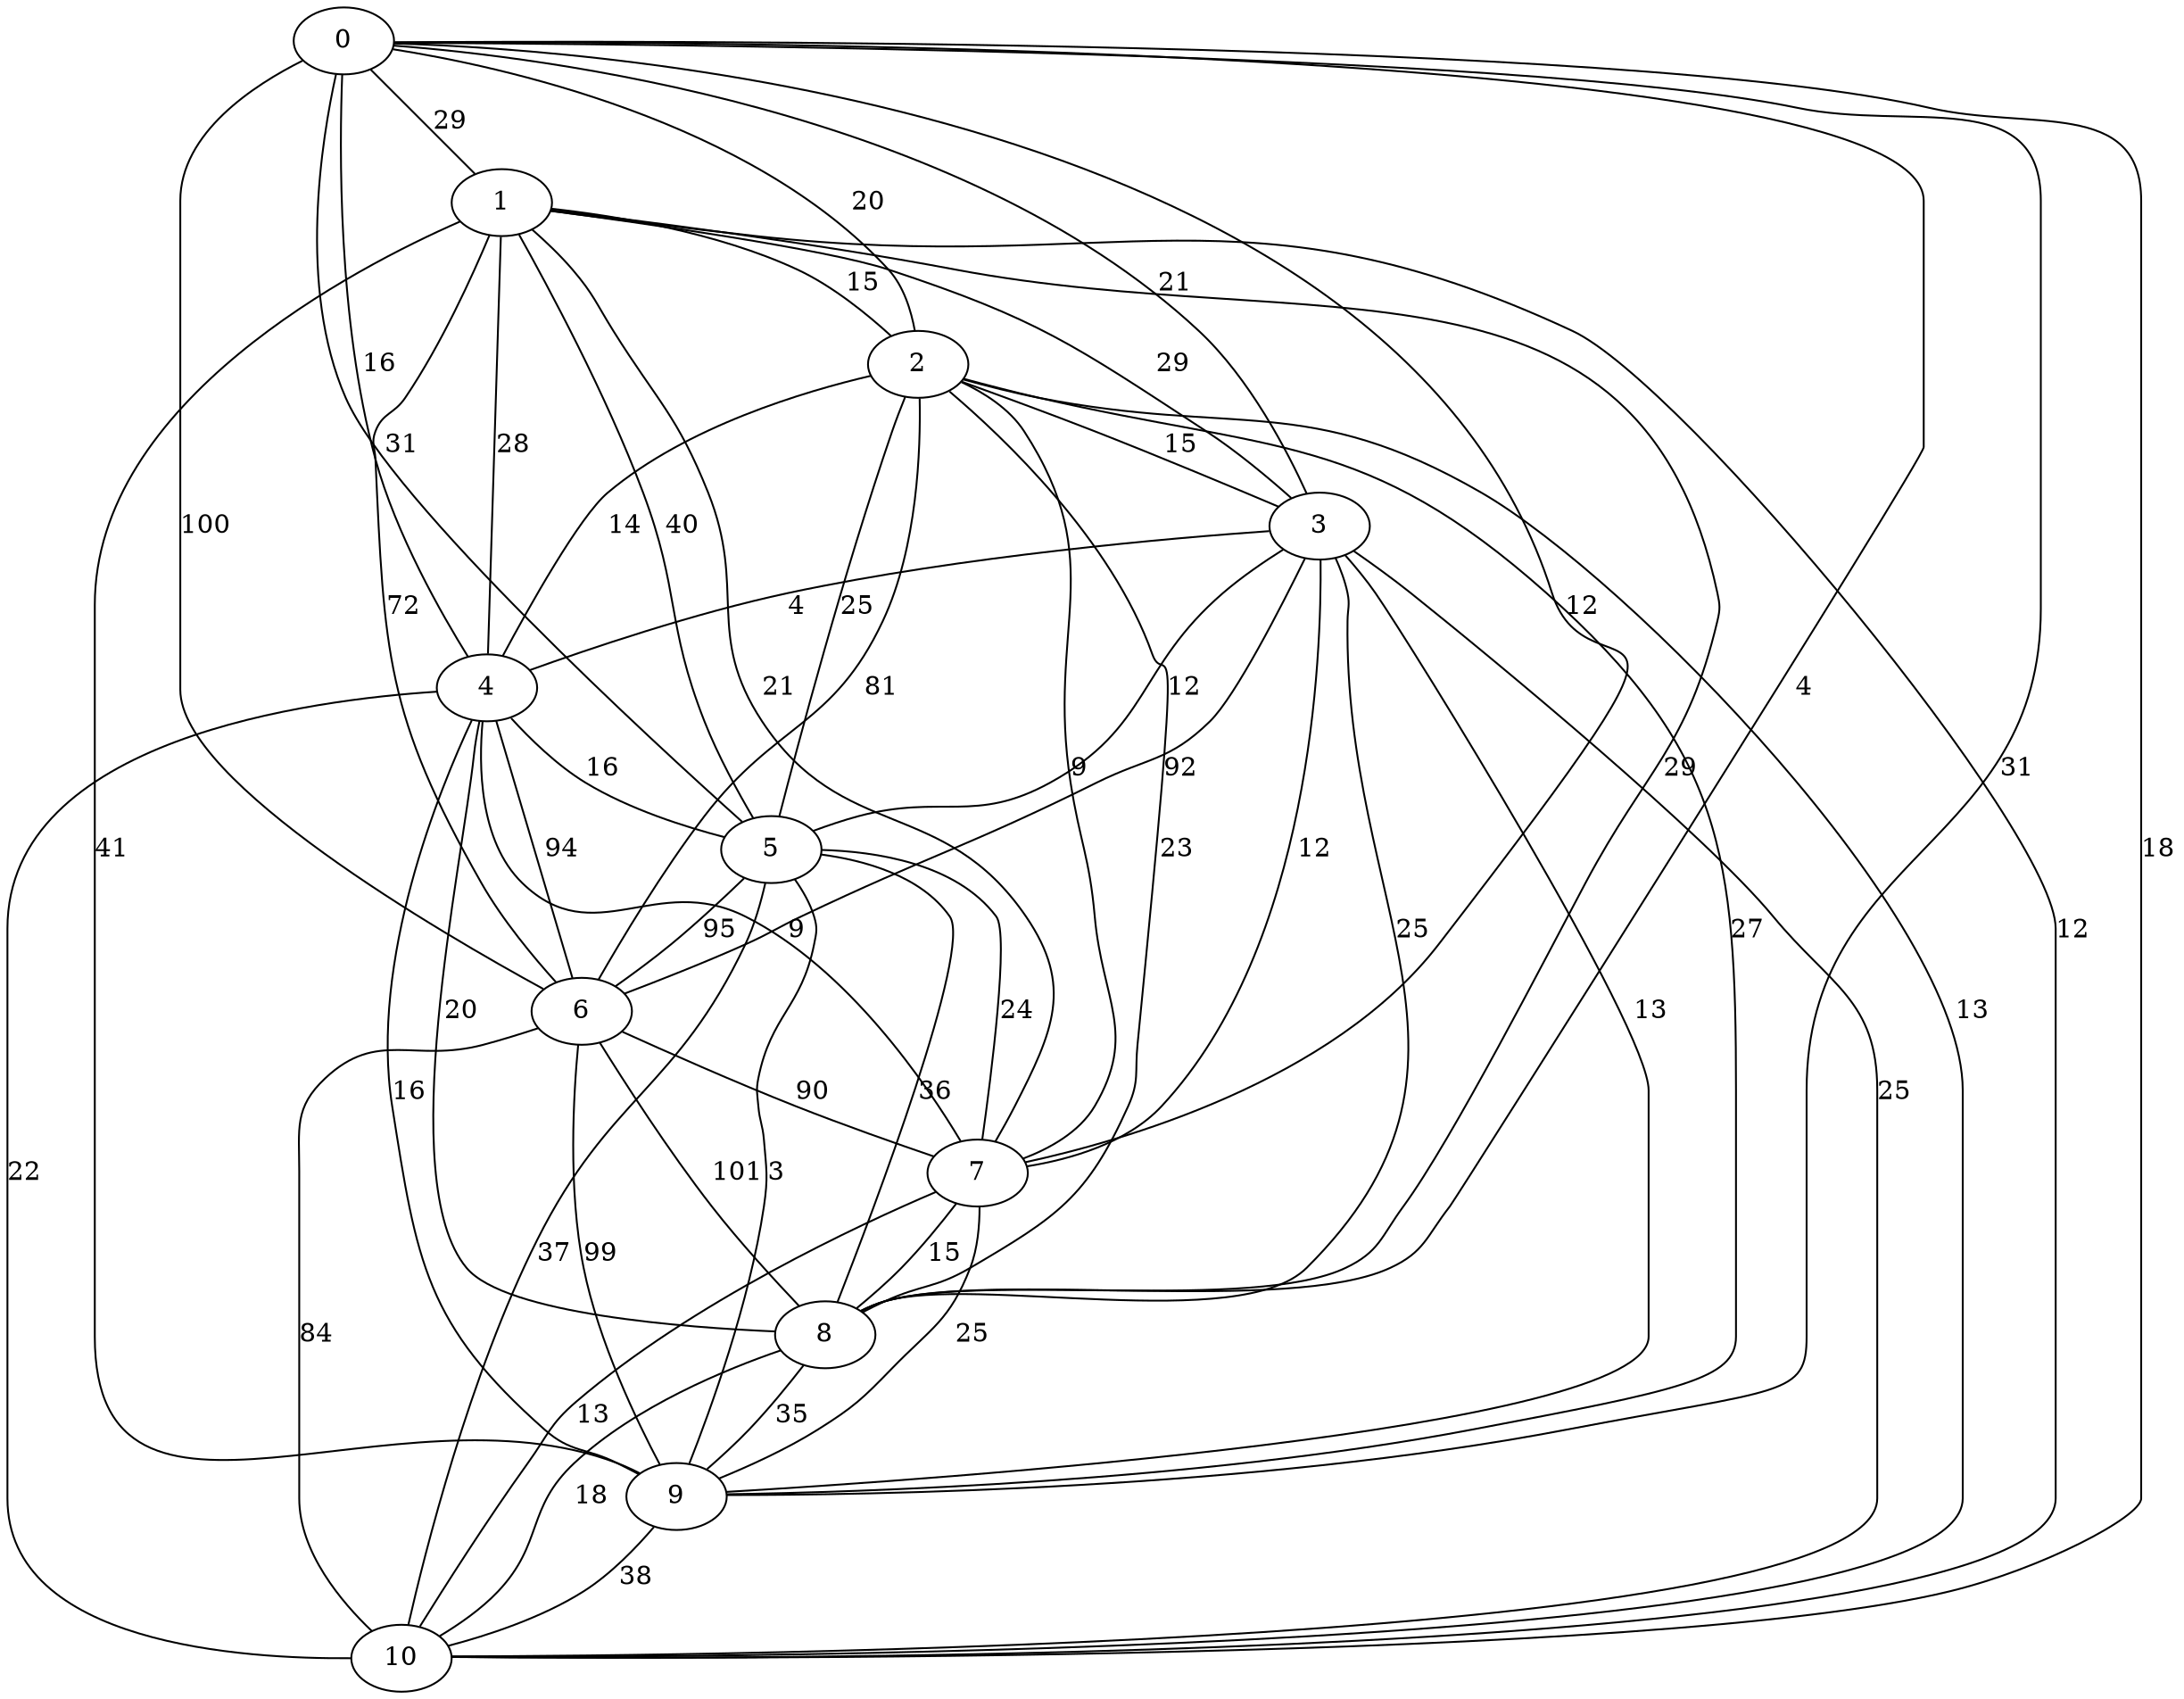 graph MyGraph {
  0 -- 1 [label=29; weight=29;];
  0 -- 2 [label=20; weight=20;];
  0 -- 3 [label=21; weight=21;];
  0 -- 4 [label=16; weight=16;];
  0 -- 5 [label=31; weight=31;];
  0 -- 6 [label=100; weight=100;];
  0 -- 7 [label=12; weight=12;];
  0 -- 8 [label=4; weight=4;];
  0 -- 9 [label=31; weight=31;];
  0 -- 10 [label=18; weight=18;];
  1 -- 2 [label=15; weight=15;];
  1 -- 3 [label=29; weight=29;];
  1 -- 4 [label=28; weight=28;];
  1 -- 5 [label=40; weight=40;];
  1 -- 6 [label=72; weight=72;];
  1 -- 7 [label=21; weight=21;];
  1 -- 8 [label=29; weight=29;];
  1 -- 9 [label=41; weight=41;];
  1 -- 10 [label=12; weight=12;];
  2 -- 3 [label=15; weight=15;];
  2 -- 4 [label=14; weight=14;];
  2 -- 5 [label=25; weight=25;];
  2 -- 6 [label=81; weight=81;];
  2 -- 7 [label=9; weight=9;];
  2 -- 8 [label=23; weight=23;];
  2 -- 9 [label=27; weight=27;];
  2 -- 10 [label=13; weight=13;];
  3 -- 4 [label=4; weight=4;];
  3 -- 5 [label=12; weight=12;];
  3 -- 6 [label=92; weight=92;];
  3 -- 7 [label=12; weight=12;];
  3 -- 8 [label=25; weight=25;];
  3 -- 9 [label=13; weight=13;];
  3 -- 10 [label=25; weight=25;];
  4 -- 5 [label=16; weight=16;];
  4 -- 6 [label=94; weight=94;];
  4 -- 7 [label=9; weight=9;];
  4 -- 8 [label=20; weight=20;];
  4 -- 9 [label=16; weight=16;];
  4 -- 10 [label=22; weight=22;];
  5 -- 6 [label=95; weight=95;];
  5 -- 7 [label=24; weight=24;];
  5 -- 8 [label=36; weight=36;];
  5 -- 9 [label=3; weight=3;];
  5 -- 10 [label=37; weight=37;];
  6 -- 7 [label=90; weight=90;];
  6 -- 8 [label=101; weight=101;];
  6 -- 9 [label=99; weight=99;];
  6 -- 10 [label=84; weight=84;];
  7 -- 8 [label=15; weight=15;];
  7 -- 9 [label=25; weight=25;];
  7 -- 10 [label=13; weight=13;];
  8 -- 9 [label=35; weight=35;];
  8 -- 10 [label=18; weight=18;];
  9 -- 10 [label=38; weight=38;];
}

